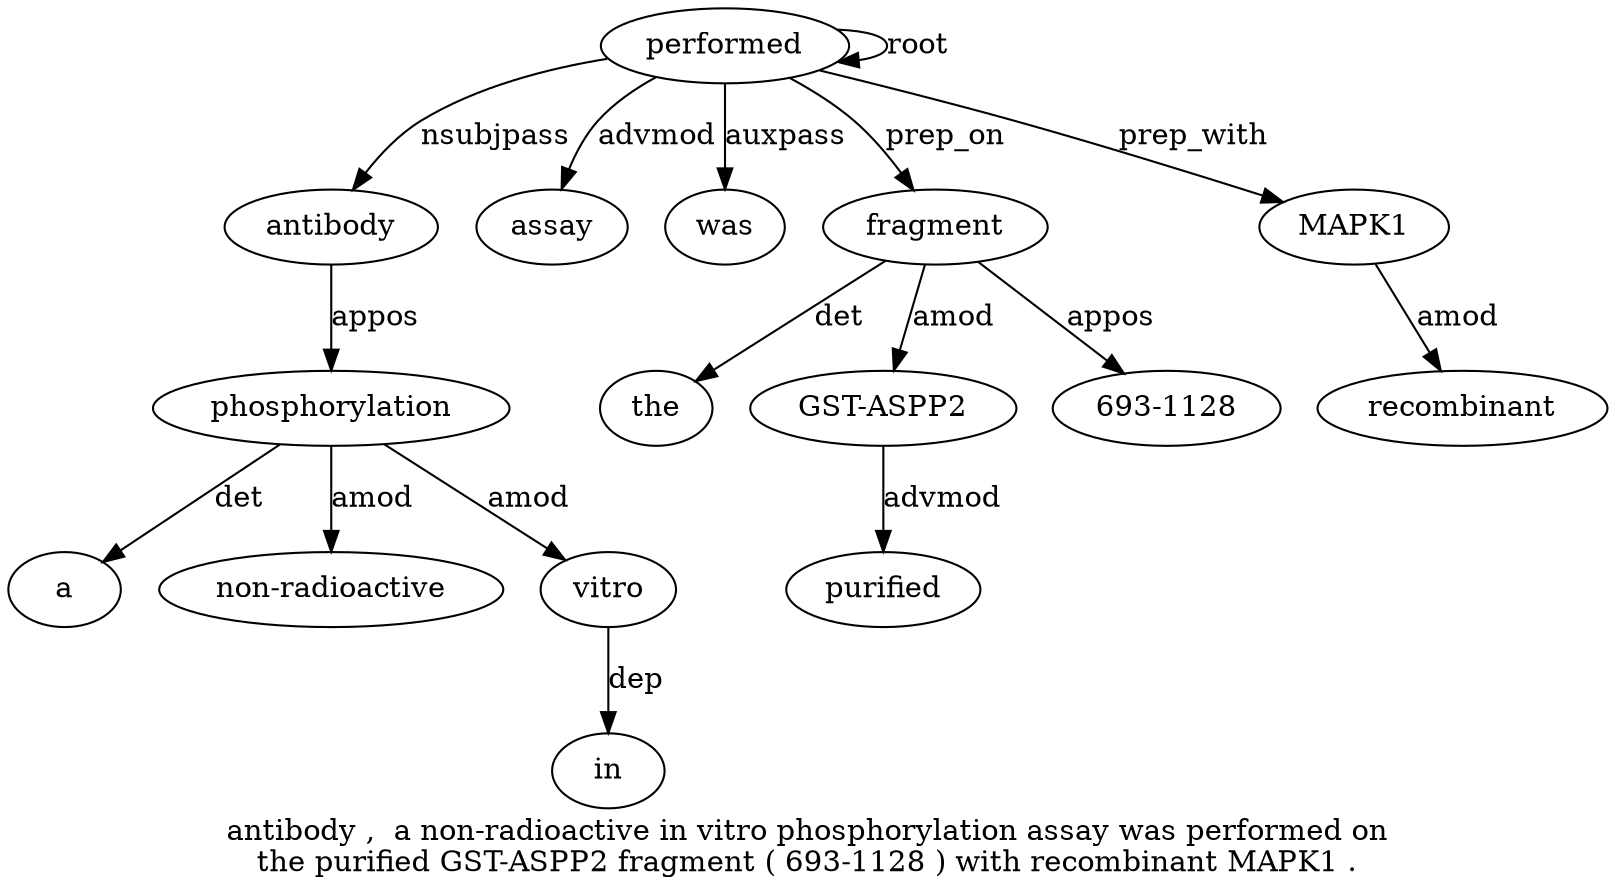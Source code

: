 digraph "antibody ,  a non-radioactive in vitro phosphorylation assay was performed on the purified GST-ASPP2 fragment ( 693-1128 ) with recombinant MAPK1 ." {
label="antibody ,  a non-radioactive in vitro phosphorylation assay was performed on
the purified GST-ASPP2 fragment ( 693-1128 ) with recombinant MAPK1 .";
performed10 [style=filled, fillcolor=white, label=performed];
antibody1 [style=filled, fillcolor=white, label=antibody];
performed10 -> antibody1  [label=nsubjpass];
phosphorylation7 [style=filled, fillcolor=white, label=phosphorylation];
a3 [style=filled, fillcolor=white, label=a];
phosphorylation7 -> a3  [label=det];
"non-radioactive4" [style=filled, fillcolor=white, label="non-radioactive"];
phosphorylation7 -> "non-radioactive4"  [label=amod];
vitro6 [style=filled, fillcolor=white, label=vitro];
in5 [style=filled, fillcolor=white, label=in];
vitro6 -> in5  [label=dep];
phosphorylation7 -> vitro6  [label=amod];
antibody1 -> phosphorylation7  [label=appos];
assay8 [style=filled, fillcolor=white, label=assay];
performed10 -> assay8  [label=advmod];
was9 [style=filled, fillcolor=white, label=was];
performed10 -> was9  [label=auxpass];
performed10 -> performed10  [label=root];
fragment15 [style=filled, fillcolor=white, label=fragment];
the12 [style=filled, fillcolor=white, label=the];
fragment15 -> the12  [label=det];
"GST-ASPP214" [style=filled, fillcolor=white, label="GST-ASPP2"];
purified13 [style=filled, fillcolor=white, label=purified];
"GST-ASPP214" -> purified13  [label=advmod];
fragment15 -> "GST-ASPP214"  [label=amod];
performed10 -> fragment15  [label=prep_on];
"693-11287" [style=filled, fillcolor=white, label="693-1128"];
fragment15 -> "693-11287"  [label=appos];
MAPK12 [style=filled, fillcolor=white, label=MAPK1];
recombinant20 [style=filled, fillcolor=white, label=recombinant];
MAPK12 -> recombinant20  [label=amod];
performed10 -> MAPK12  [label=prep_with];
}
